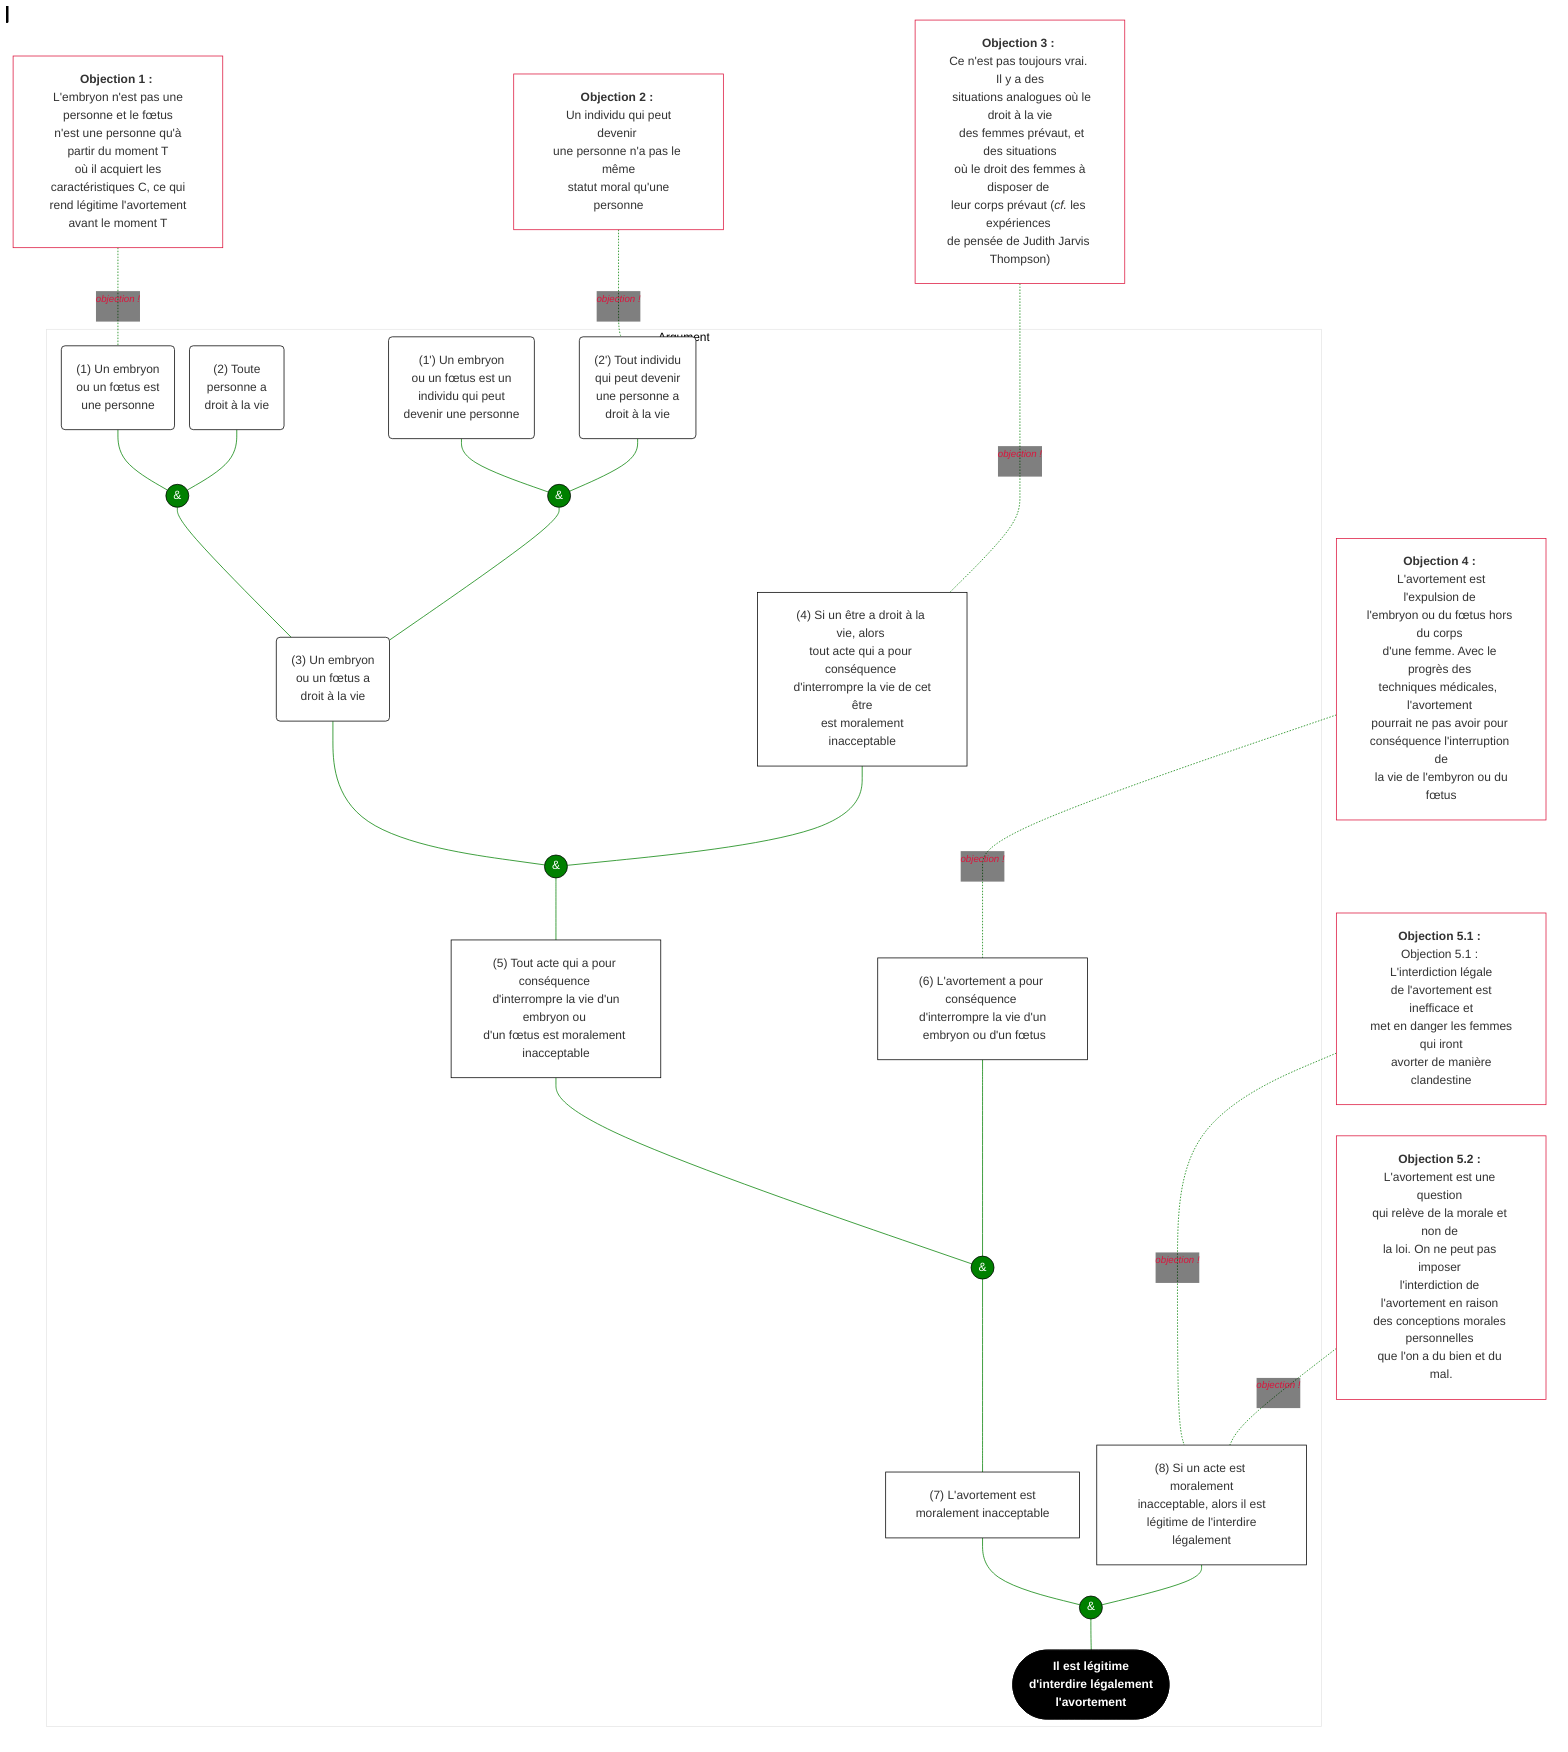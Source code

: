 %%{init: {"theme":"base","themeCSS": "#Argument rect{stroke:transparent; fill:#e5e5e5} #Argument span {color:transparent} .edgeLabel{color:#888; font-size:0.9em; margin-right:3px} .edgeLabel i{color:crimson} .edge-pattern-dotted{stroke:crimson} .edge-pattern-solid{stroke:green} #flowchart-pointEnd{fill:green}  g[id*=\"O\"] *{stroke:crimson!important; font-size:1em} circle+g span{color:white; } circle{fill:green!important} g[id*=\"C\"] * {fill:black;color:white;font-weight:bold}  g[id*=\"V\"] * {stroke:transparent; fill:transparent; color:transparent} .edge-thickness-thick{stroke:transparent}","themeVariables":{"secondaryColor":"transparent","primaryColor":"white","primaryBorderColor":"black"},"flowchart":{"htmlLabels":true, "padding":20, "rankSpacing":20, "nodeSpacing":20}} }%%
flowchart TB
    %%accTitle: Titre
    %%accDescr: Description
    subgraph Argument
    direction TB
    %% 1("Prémisse")
    %% Pour utiliser les guillemets dans une prémisse : #quot;
    %% 1 -->|Par conséquent|2
    %% 1 & 2 --- PL1((&))
    %% C(["Conclusion"])
    1("(1) Un embryon <br>ou un fœtus est<br> une personne")
    2("(2) Toute <br>personne a<br> droit à la vie")
    1 & 2 --- PL1((&))
    PL1 --- 3
    3("(3) Un embryon <br>ou un fœtus a <br>droit à la vie")

    V1 ==== 3

    1.2("(1') Un embryon <br>ou un fœtus est un <br> individu qui peut <br>devenir une personne")
    2.2("(2') Tout individu<br> qui peut devenir <br>une personne a <br>droit à la vie")
    1.2 & 2.2 --- PL1.2((&))
    PL1.2 --- 3


    4["(4) Si un être a droit à la vie, alors <br>tout acte qui a pour conséquence <br> d'interrompre la vie de cet être<br> est moralement inacceptable"]

    3 & 4 --- PL2((&))
    PL2 --- 5

    5["(5) Tout acte qui a pour conséquence <br> d'interrompre la vie d'un embryon ou <br>d'un fœtus est moralement inacceptable"]

    6["(6) L'avortement a pour conséquence <br>d'interrompre la vie d'un<br> embryon ou d'un fœtus "]

    5 & 6 --- PL3((&))
    V2 === PL3
    PL3 --- 7
    
    7["(7) L'avortement est <br>moralement inacceptable"]

    8["(8) Si un acte est moralement<br>inacceptable, alors il est<br> légitime de l'interdire légalement"]

    7 & 8 --- PL4((&))
    PL4 --- C

    C(["Il est légitime<br>d'interdire légalement<br>l'avortement"])
    end
    %% OBJECTIONS

    O1["<b>Objection 1 :</b> <br> L'embryon n'est pas une personne et le fœtus<br> n'est une personne qu'à partir du moment T<br> où il acquiert les caractéristiques C, ce qui<br> rend légitime l'avortement avant le moment T"]
    O1-.-|<i>objection !</i>|1

    V3===1.2

    O2["<b>Objection 2 :</b> <br> Un individu qui peut devenir <br>une personne n'a pas le même<br> statut moral qu'une personne"]
    O2-.-|<i>objection !</i>|2.2

    V4===2.2
    V4===4

    O3["<b>Objection 3 :</b> <br>Ce n'est pas toujours vrai. Il y a des<br>  situations analogues où le droit à la vie<br>  des femmes prévaut, et des situations<br> où le droit des femmes à disposer de <br>leur corps prévaut (<i>cf.</i> les expériences <br>de pensée de Judith Jarvis Thompson)"]
    O3-...-|<i>objection !</i>|4

    O4["<b>Objection 4 :</b> <br> L'avortement est l'expulsion de <br>l'embryon ou du fœtus hors du corps <br>d'une femme. Avec le progrès des <br>techniques médicales,  l'avortement <br>pourrait ne pas avoir pour <br>conséquence l'interruption de<br> la vie de l'embyron ou du fœtus"]
    O4-..-|<i>objection !</i>|6

    O5.1["<b>Objection 5.1 :</b> <br>Objection 5.1 : L'interdiction légale<br> de l'avortement est inefficace et<br> met en danger les femmes qui iront<br> avorter de manière clandestine"]
    O5.1-..-|<i>objection !</i>|8

    O5.2["<b>Objection 5.2 :</b> <br>L'avortement est une question <br>qui relève de la morale et non de <br>la loi. On ne peut pas imposer <br>l'interdiction de l'avortement en raison <br>des conceptions morales personnelles <br>que l'on a du bien et du mal."]
    O5.2-.-|<i>objection !</i>|8